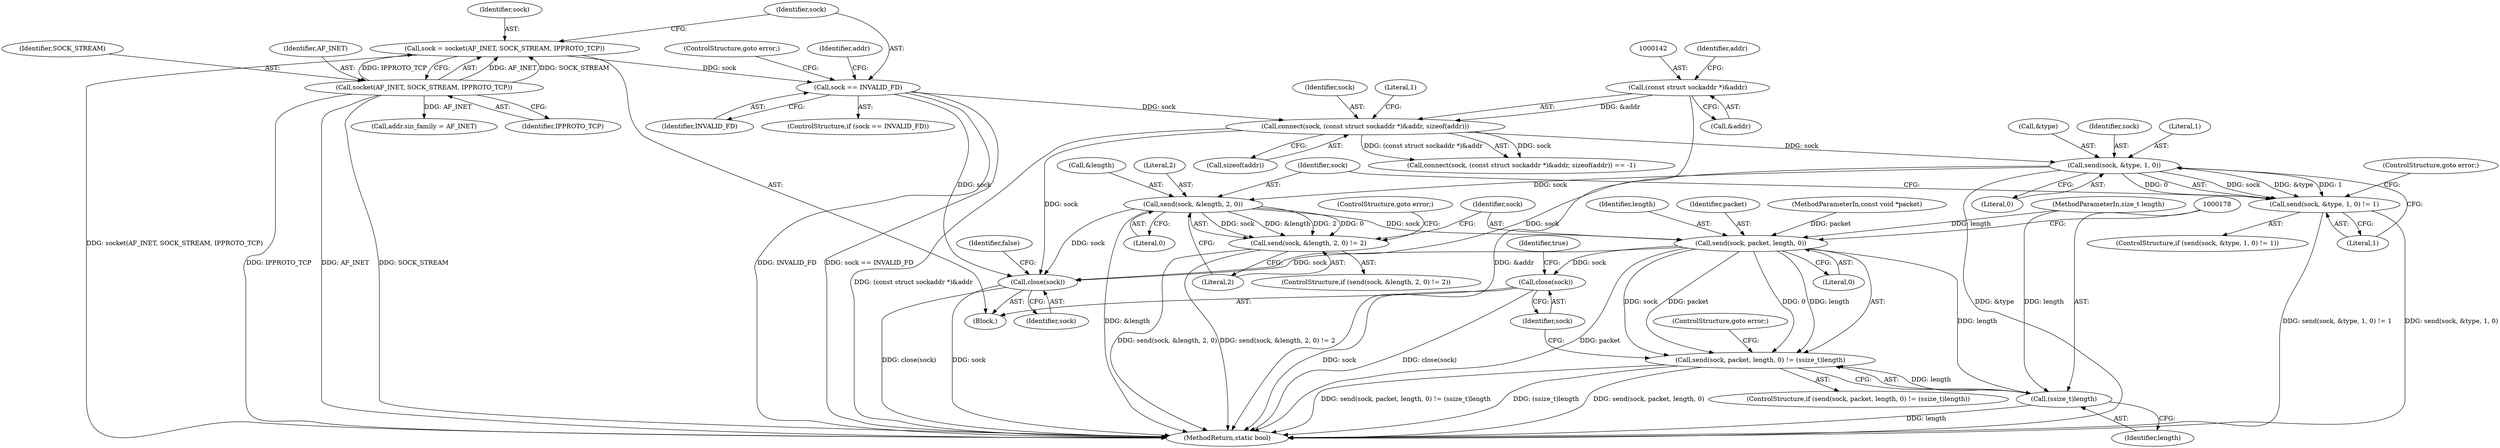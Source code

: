 digraph "1_Android_472271b153c5dc53c28beac55480a8d8434b2d5c_69@API" {
"1000152" [label="(Call,send(sock, &type, 1, 0))"];
"1000139" [label="(Call,connect(sock, (const struct sockaddr *)&addr, sizeof(addr)))"];
"1000113" [label="(Call,sock == INVALID_FD)"];
"1000106" [label="(Call,sock = socket(AF_INET, SOCK_STREAM, IPPROTO_TCP))"];
"1000108" [label="(Call,socket(AF_INET, SOCK_STREAM, IPPROTO_TCP))"];
"1000141" [label="(Call,(const struct sockaddr *)&addr)"];
"1000151" [label="(Call,send(sock, &type, 1, 0) != 1)"];
"1000162" [label="(Call,send(sock, &length, 2, 0))"];
"1000161" [label="(Call,send(sock, &length, 2, 0) != 2)"];
"1000172" [label="(Call,send(sock, packet, length, 0))"];
"1000171" [label="(Call,send(sock, packet, length, 0) != (ssize_t)length)"];
"1000177" [label="(Call,(ssize_t)length)"];
"1000181" [label="(Call,close(sock))"];
"1000186" [label="(Call,close(sock))"];
"1000157" [label="(Literal,0)"];
"1000175" [label="(Identifier,length)"];
"1000154" [label="(Call,&type)"];
"1000141" [label="(Call,(const struct sockaddr *)&addr)"];
"1000180" [label="(ControlStructure,goto error;)"];
"1000162" [label="(Call,send(sock, &length, 2, 0))"];
"1000138" [label="(Call,connect(sock, (const struct sockaddr *)&addr, sizeof(addr)) == -1)"];
"1000140" [label="(Identifier,sock)"];
"1000153" [label="(Identifier,sock)"];
"1000110" [label="(Identifier,SOCK_STREAM)"];
"1000156" [label="(Literal,1)"];
"1000108" [label="(Call,socket(AF_INET, SOCK_STREAM, IPPROTO_TCP))"];
"1000115" [label="(Identifier,INVALID_FD)"];
"1000168" [label="(Literal,2)"];
"1000163" [label="(Identifier,sock)"];
"1000103" [label="(MethodParameterIn,size_t length)"];
"1000118" [label="(Call,addr.sin_family = AF_INET)"];
"1000186" [label="(Call,close(sock))"];
"1000173" [label="(Identifier,sock)"];
"1000170" [label="(ControlStructure,if (send(sock, packet, length, 0) != (ssize_t)length))"];
"1000161" [label="(Call,send(sock, &length, 2, 0) != 2)"];
"1000176" [label="(Literal,0)"];
"1000177" [label="(Call,(ssize_t)length)"];
"1000150" [label="(ControlStructure,if (send(sock, &type, 1, 0) != 1))"];
"1000151" [label="(Call,send(sock, &type, 1, 0) != 1)"];
"1000113" [label="(Call,sock == INVALID_FD)"];
"1000164" [label="(Call,&length)"];
"1000111" [label="(Identifier,IPPROTO_TCP)"];
"1000160" [label="(ControlStructure,if (send(sock, &length, 2, 0) != 2))"];
"1000169" [label="(ControlStructure,goto error;)"];
"1000174" [label="(Identifier,packet)"];
"1000106" [label="(Call,sock = socket(AF_INET, SOCK_STREAM, IPPROTO_TCP))"];
"1000112" [label="(ControlStructure,if (sock == INVALID_FD))"];
"1000107" [label="(Identifier,sock)"];
"1000145" [label="(Call,sizeof(addr))"];
"1000184" [label="(Identifier,true)"];
"1000104" [label="(Block,)"];
"1000187" [label="(Identifier,sock)"];
"1000152" [label="(Call,send(sock, &type, 1, 0))"];
"1000189" [label="(Identifier,false)"];
"1000102" [label="(MethodParameterIn,const void *packet)"];
"1000158" [label="(Literal,1)"];
"1000116" [label="(ControlStructure,goto error;)"];
"1000139" [label="(Call,connect(sock, (const struct sockaddr *)&addr, sizeof(addr)))"];
"1000120" [label="(Identifier,addr)"];
"1000167" [label="(Literal,0)"];
"1000148" [label="(Literal,1)"];
"1000114" [label="(Identifier,sock)"];
"1000179" [label="(Identifier,length)"];
"1000146" [label="(Identifier,addr)"];
"1000171" [label="(Call,send(sock, packet, length, 0) != (ssize_t)length)"];
"1000159" [label="(ControlStructure,goto error;)"];
"1000143" [label="(Call,&addr)"];
"1000166" [label="(Literal,2)"];
"1000181" [label="(Call,close(sock))"];
"1000182" [label="(Identifier,sock)"];
"1000109" [label="(Identifier,AF_INET)"];
"1000190" [label="(MethodReturn,static bool)"];
"1000172" [label="(Call,send(sock, packet, length, 0))"];
"1000152" -> "1000151"  [label="AST: "];
"1000152" -> "1000157"  [label="CFG: "];
"1000153" -> "1000152"  [label="AST: "];
"1000154" -> "1000152"  [label="AST: "];
"1000156" -> "1000152"  [label="AST: "];
"1000157" -> "1000152"  [label="AST: "];
"1000158" -> "1000152"  [label="CFG: "];
"1000152" -> "1000190"  [label="DDG: &type"];
"1000152" -> "1000151"  [label="DDG: sock"];
"1000152" -> "1000151"  [label="DDG: &type"];
"1000152" -> "1000151"  [label="DDG: 1"];
"1000152" -> "1000151"  [label="DDG: 0"];
"1000139" -> "1000152"  [label="DDG: sock"];
"1000152" -> "1000162"  [label="DDG: sock"];
"1000152" -> "1000186"  [label="DDG: sock"];
"1000139" -> "1000138"  [label="AST: "];
"1000139" -> "1000145"  [label="CFG: "];
"1000140" -> "1000139"  [label="AST: "];
"1000141" -> "1000139"  [label="AST: "];
"1000145" -> "1000139"  [label="AST: "];
"1000148" -> "1000139"  [label="CFG: "];
"1000139" -> "1000190"  [label="DDG: (const struct sockaddr *)&addr"];
"1000139" -> "1000138"  [label="DDG: sock"];
"1000139" -> "1000138"  [label="DDG: (const struct sockaddr *)&addr"];
"1000113" -> "1000139"  [label="DDG: sock"];
"1000141" -> "1000139"  [label="DDG: &addr"];
"1000139" -> "1000186"  [label="DDG: sock"];
"1000113" -> "1000112"  [label="AST: "];
"1000113" -> "1000115"  [label="CFG: "];
"1000114" -> "1000113"  [label="AST: "];
"1000115" -> "1000113"  [label="AST: "];
"1000116" -> "1000113"  [label="CFG: "];
"1000120" -> "1000113"  [label="CFG: "];
"1000113" -> "1000190"  [label="DDG: INVALID_FD"];
"1000113" -> "1000190"  [label="DDG: sock == INVALID_FD"];
"1000106" -> "1000113"  [label="DDG: sock"];
"1000113" -> "1000186"  [label="DDG: sock"];
"1000106" -> "1000104"  [label="AST: "];
"1000106" -> "1000108"  [label="CFG: "];
"1000107" -> "1000106"  [label="AST: "];
"1000108" -> "1000106"  [label="AST: "];
"1000114" -> "1000106"  [label="CFG: "];
"1000106" -> "1000190"  [label="DDG: socket(AF_INET, SOCK_STREAM, IPPROTO_TCP)"];
"1000108" -> "1000106"  [label="DDG: AF_INET"];
"1000108" -> "1000106"  [label="DDG: SOCK_STREAM"];
"1000108" -> "1000106"  [label="DDG: IPPROTO_TCP"];
"1000108" -> "1000111"  [label="CFG: "];
"1000109" -> "1000108"  [label="AST: "];
"1000110" -> "1000108"  [label="AST: "];
"1000111" -> "1000108"  [label="AST: "];
"1000108" -> "1000190"  [label="DDG: SOCK_STREAM"];
"1000108" -> "1000190"  [label="DDG: IPPROTO_TCP"];
"1000108" -> "1000190"  [label="DDG: AF_INET"];
"1000108" -> "1000118"  [label="DDG: AF_INET"];
"1000141" -> "1000143"  [label="CFG: "];
"1000142" -> "1000141"  [label="AST: "];
"1000143" -> "1000141"  [label="AST: "];
"1000146" -> "1000141"  [label="CFG: "];
"1000141" -> "1000190"  [label="DDG: &addr"];
"1000151" -> "1000150"  [label="AST: "];
"1000151" -> "1000158"  [label="CFG: "];
"1000158" -> "1000151"  [label="AST: "];
"1000159" -> "1000151"  [label="CFG: "];
"1000163" -> "1000151"  [label="CFG: "];
"1000151" -> "1000190"  [label="DDG: send(sock, &type, 1, 0) != 1"];
"1000151" -> "1000190"  [label="DDG: send(sock, &type, 1, 0)"];
"1000162" -> "1000161"  [label="AST: "];
"1000162" -> "1000167"  [label="CFG: "];
"1000163" -> "1000162"  [label="AST: "];
"1000164" -> "1000162"  [label="AST: "];
"1000166" -> "1000162"  [label="AST: "];
"1000167" -> "1000162"  [label="AST: "];
"1000168" -> "1000162"  [label="CFG: "];
"1000162" -> "1000190"  [label="DDG: &length"];
"1000162" -> "1000161"  [label="DDG: sock"];
"1000162" -> "1000161"  [label="DDG: &length"];
"1000162" -> "1000161"  [label="DDG: 2"];
"1000162" -> "1000161"  [label="DDG: 0"];
"1000162" -> "1000172"  [label="DDG: sock"];
"1000162" -> "1000186"  [label="DDG: sock"];
"1000161" -> "1000160"  [label="AST: "];
"1000161" -> "1000168"  [label="CFG: "];
"1000168" -> "1000161"  [label="AST: "];
"1000169" -> "1000161"  [label="CFG: "];
"1000173" -> "1000161"  [label="CFG: "];
"1000161" -> "1000190"  [label="DDG: send(sock, &length, 2, 0)"];
"1000161" -> "1000190"  [label="DDG: send(sock, &length, 2, 0) != 2"];
"1000172" -> "1000171"  [label="AST: "];
"1000172" -> "1000176"  [label="CFG: "];
"1000173" -> "1000172"  [label="AST: "];
"1000174" -> "1000172"  [label="AST: "];
"1000175" -> "1000172"  [label="AST: "];
"1000176" -> "1000172"  [label="AST: "];
"1000178" -> "1000172"  [label="CFG: "];
"1000172" -> "1000190"  [label="DDG: packet"];
"1000172" -> "1000171"  [label="DDG: sock"];
"1000172" -> "1000171"  [label="DDG: packet"];
"1000172" -> "1000171"  [label="DDG: length"];
"1000172" -> "1000171"  [label="DDG: 0"];
"1000102" -> "1000172"  [label="DDG: packet"];
"1000103" -> "1000172"  [label="DDG: length"];
"1000172" -> "1000177"  [label="DDG: length"];
"1000172" -> "1000181"  [label="DDG: sock"];
"1000172" -> "1000186"  [label="DDG: sock"];
"1000171" -> "1000170"  [label="AST: "];
"1000171" -> "1000177"  [label="CFG: "];
"1000177" -> "1000171"  [label="AST: "];
"1000180" -> "1000171"  [label="CFG: "];
"1000182" -> "1000171"  [label="CFG: "];
"1000171" -> "1000190"  [label="DDG: (ssize_t)length"];
"1000171" -> "1000190"  [label="DDG: send(sock, packet, length, 0)"];
"1000171" -> "1000190"  [label="DDG: send(sock, packet, length, 0) != (ssize_t)length"];
"1000177" -> "1000171"  [label="DDG: length"];
"1000177" -> "1000179"  [label="CFG: "];
"1000178" -> "1000177"  [label="AST: "];
"1000179" -> "1000177"  [label="AST: "];
"1000177" -> "1000190"  [label="DDG: length"];
"1000103" -> "1000177"  [label="DDG: length"];
"1000181" -> "1000104"  [label="AST: "];
"1000181" -> "1000182"  [label="CFG: "];
"1000182" -> "1000181"  [label="AST: "];
"1000184" -> "1000181"  [label="CFG: "];
"1000181" -> "1000190"  [label="DDG: sock"];
"1000181" -> "1000190"  [label="DDG: close(sock)"];
"1000186" -> "1000104"  [label="AST: "];
"1000186" -> "1000187"  [label="CFG: "];
"1000187" -> "1000186"  [label="AST: "];
"1000189" -> "1000186"  [label="CFG: "];
"1000186" -> "1000190"  [label="DDG: close(sock)"];
"1000186" -> "1000190"  [label="DDG: sock"];
}
